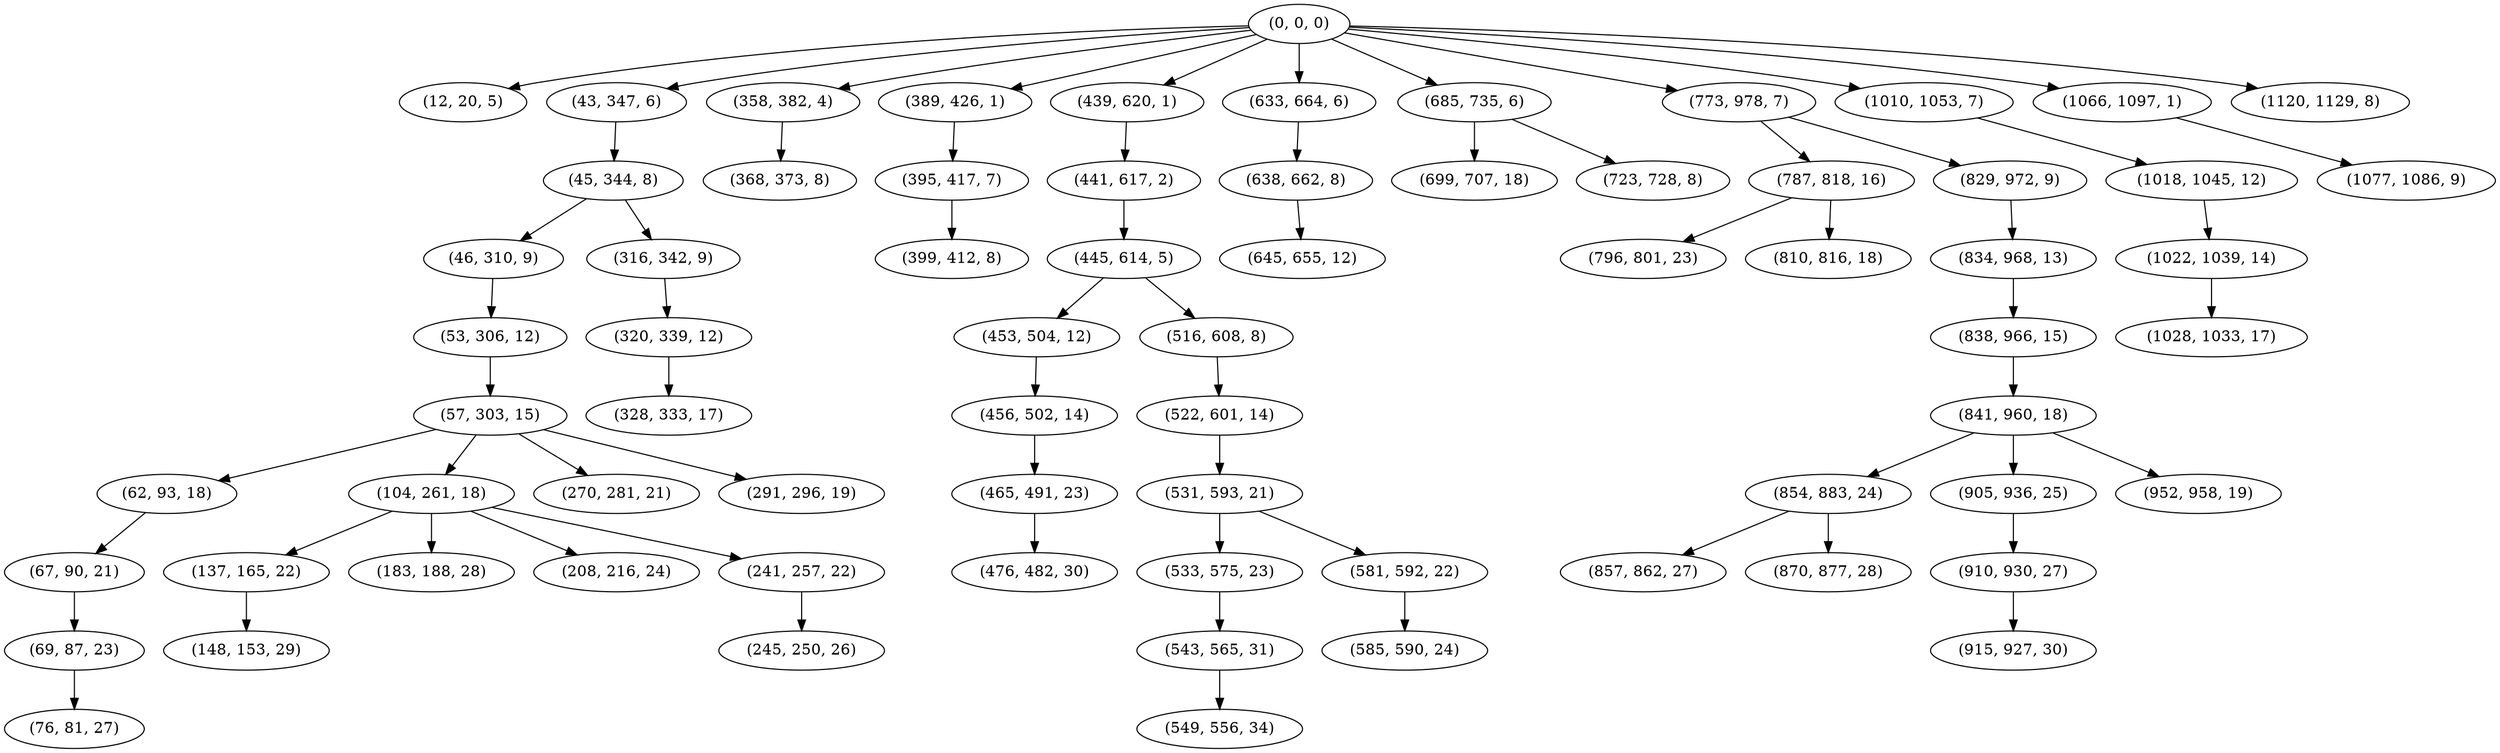 digraph tree {
    "(0, 0, 0)";
    "(12, 20, 5)";
    "(43, 347, 6)";
    "(45, 344, 8)";
    "(46, 310, 9)";
    "(53, 306, 12)";
    "(57, 303, 15)";
    "(62, 93, 18)";
    "(67, 90, 21)";
    "(69, 87, 23)";
    "(76, 81, 27)";
    "(104, 261, 18)";
    "(137, 165, 22)";
    "(148, 153, 29)";
    "(183, 188, 28)";
    "(208, 216, 24)";
    "(241, 257, 22)";
    "(245, 250, 26)";
    "(270, 281, 21)";
    "(291, 296, 19)";
    "(316, 342, 9)";
    "(320, 339, 12)";
    "(328, 333, 17)";
    "(358, 382, 4)";
    "(368, 373, 8)";
    "(389, 426, 1)";
    "(395, 417, 7)";
    "(399, 412, 8)";
    "(439, 620, 1)";
    "(441, 617, 2)";
    "(445, 614, 5)";
    "(453, 504, 12)";
    "(456, 502, 14)";
    "(465, 491, 23)";
    "(476, 482, 30)";
    "(516, 608, 8)";
    "(522, 601, 14)";
    "(531, 593, 21)";
    "(533, 575, 23)";
    "(543, 565, 31)";
    "(549, 556, 34)";
    "(581, 592, 22)";
    "(585, 590, 24)";
    "(633, 664, 6)";
    "(638, 662, 8)";
    "(645, 655, 12)";
    "(685, 735, 6)";
    "(699, 707, 18)";
    "(723, 728, 8)";
    "(773, 978, 7)";
    "(787, 818, 16)";
    "(796, 801, 23)";
    "(810, 816, 18)";
    "(829, 972, 9)";
    "(834, 968, 13)";
    "(838, 966, 15)";
    "(841, 960, 18)";
    "(854, 883, 24)";
    "(857, 862, 27)";
    "(870, 877, 28)";
    "(905, 936, 25)";
    "(910, 930, 27)";
    "(915, 927, 30)";
    "(952, 958, 19)";
    "(1010, 1053, 7)";
    "(1018, 1045, 12)";
    "(1022, 1039, 14)";
    "(1028, 1033, 17)";
    "(1066, 1097, 1)";
    "(1077, 1086, 9)";
    "(1120, 1129, 8)";
    "(0, 0, 0)" -> "(12, 20, 5)";
    "(0, 0, 0)" -> "(43, 347, 6)";
    "(0, 0, 0)" -> "(358, 382, 4)";
    "(0, 0, 0)" -> "(389, 426, 1)";
    "(0, 0, 0)" -> "(439, 620, 1)";
    "(0, 0, 0)" -> "(633, 664, 6)";
    "(0, 0, 0)" -> "(685, 735, 6)";
    "(0, 0, 0)" -> "(773, 978, 7)";
    "(0, 0, 0)" -> "(1010, 1053, 7)";
    "(0, 0, 0)" -> "(1066, 1097, 1)";
    "(0, 0, 0)" -> "(1120, 1129, 8)";
    "(43, 347, 6)" -> "(45, 344, 8)";
    "(45, 344, 8)" -> "(46, 310, 9)";
    "(45, 344, 8)" -> "(316, 342, 9)";
    "(46, 310, 9)" -> "(53, 306, 12)";
    "(53, 306, 12)" -> "(57, 303, 15)";
    "(57, 303, 15)" -> "(62, 93, 18)";
    "(57, 303, 15)" -> "(104, 261, 18)";
    "(57, 303, 15)" -> "(270, 281, 21)";
    "(57, 303, 15)" -> "(291, 296, 19)";
    "(62, 93, 18)" -> "(67, 90, 21)";
    "(67, 90, 21)" -> "(69, 87, 23)";
    "(69, 87, 23)" -> "(76, 81, 27)";
    "(104, 261, 18)" -> "(137, 165, 22)";
    "(104, 261, 18)" -> "(183, 188, 28)";
    "(104, 261, 18)" -> "(208, 216, 24)";
    "(104, 261, 18)" -> "(241, 257, 22)";
    "(137, 165, 22)" -> "(148, 153, 29)";
    "(241, 257, 22)" -> "(245, 250, 26)";
    "(316, 342, 9)" -> "(320, 339, 12)";
    "(320, 339, 12)" -> "(328, 333, 17)";
    "(358, 382, 4)" -> "(368, 373, 8)";
    "(389, 426, 1)" -> "(395, 417, 7)";
    "(395, 417, 7)" -> "(399, 412, 8)";
    "(439, 620, 1)" -> "(441, 617, 2)";
    "(441, 617, 2)" -> "(445, 614, 5)";
    "(445, 614, 5)" -> "(453, 504, 12)";
    "(445, 614, 5)" -> "(516, 608, 8)";
    "(453, 504, 12)" -> "(456, 502, 14)";
    "(456, 502, 14)" -> "(465, 491, 23)";
    "(465, 491, 23)" -> "(476, 482, 30)";
    "(516, 608, 8)" -> "(522, 601, 14)";
    "(522, 601, 14)" -> "(531, 593, 21)";
    "(531, 593, 21)" -> "(533, 575, 23)";
    "(531, 593, 21)" -> "(581, 592, 22)";
    "(533, 575, 23)" -> "(543, 565, 31)";
    "(543, 565, 31)" -> "(549, 556, 34)";
    "(581, 592, 22)" -> "(585, 590, 24)";
    "(633, 664, 6)" -> "(638, 662, 8)";
    "(638, 662, 8)" -> "(645, 655, 12)";
    "(685, 735, 6)" -> "(699, 707, 18)";
    "(685, 735, 6)" -> "(723, 728, 8)";
    "(773, 978, 7)" -> "(787, 818, 16)";
    "(773, 978, 7)" -> "(829, 972, 9)";
    "(787, 818, 16)" -> "(796, 801, 23)";
    "(787, 818, 16)" -> "(810, 816, 18)";
    "(829, 972, 9)" -> "(834, 968, 13)";
    "(834, 968, 13)" -> "(838, 966, 15)";
    "(838, 966, 15)" -> "(841, 960, 18)";
    "(841, 960, 18)" -> "(854, 883, 24)";
    "(841, 960, 18)" -> "(905, 936, 25)";
    "(841, 960, 18)" -> "(952, 958, 19)";
    "(854, 883, 24)" -> "(857, 862, 27)";
    "(854, 883, 24)" -> "(870, 877, 28)";
    "(905, 936, 25)" -> "(910, 930, 27)";
    "(910, 930, 27)" -> "(915, 927, 30)";
    "(1010, 1053, 7)" -> "(1018, 1045, 12)";
    "(1018, 1045, 12)" -> "(1022, 1039, 14)";
    "(1022, 1039, 14)" -> "(1028, 1033, 17)";
    "(1066, 1097, 1)" -> "(1077, 1086, 9)";
}
